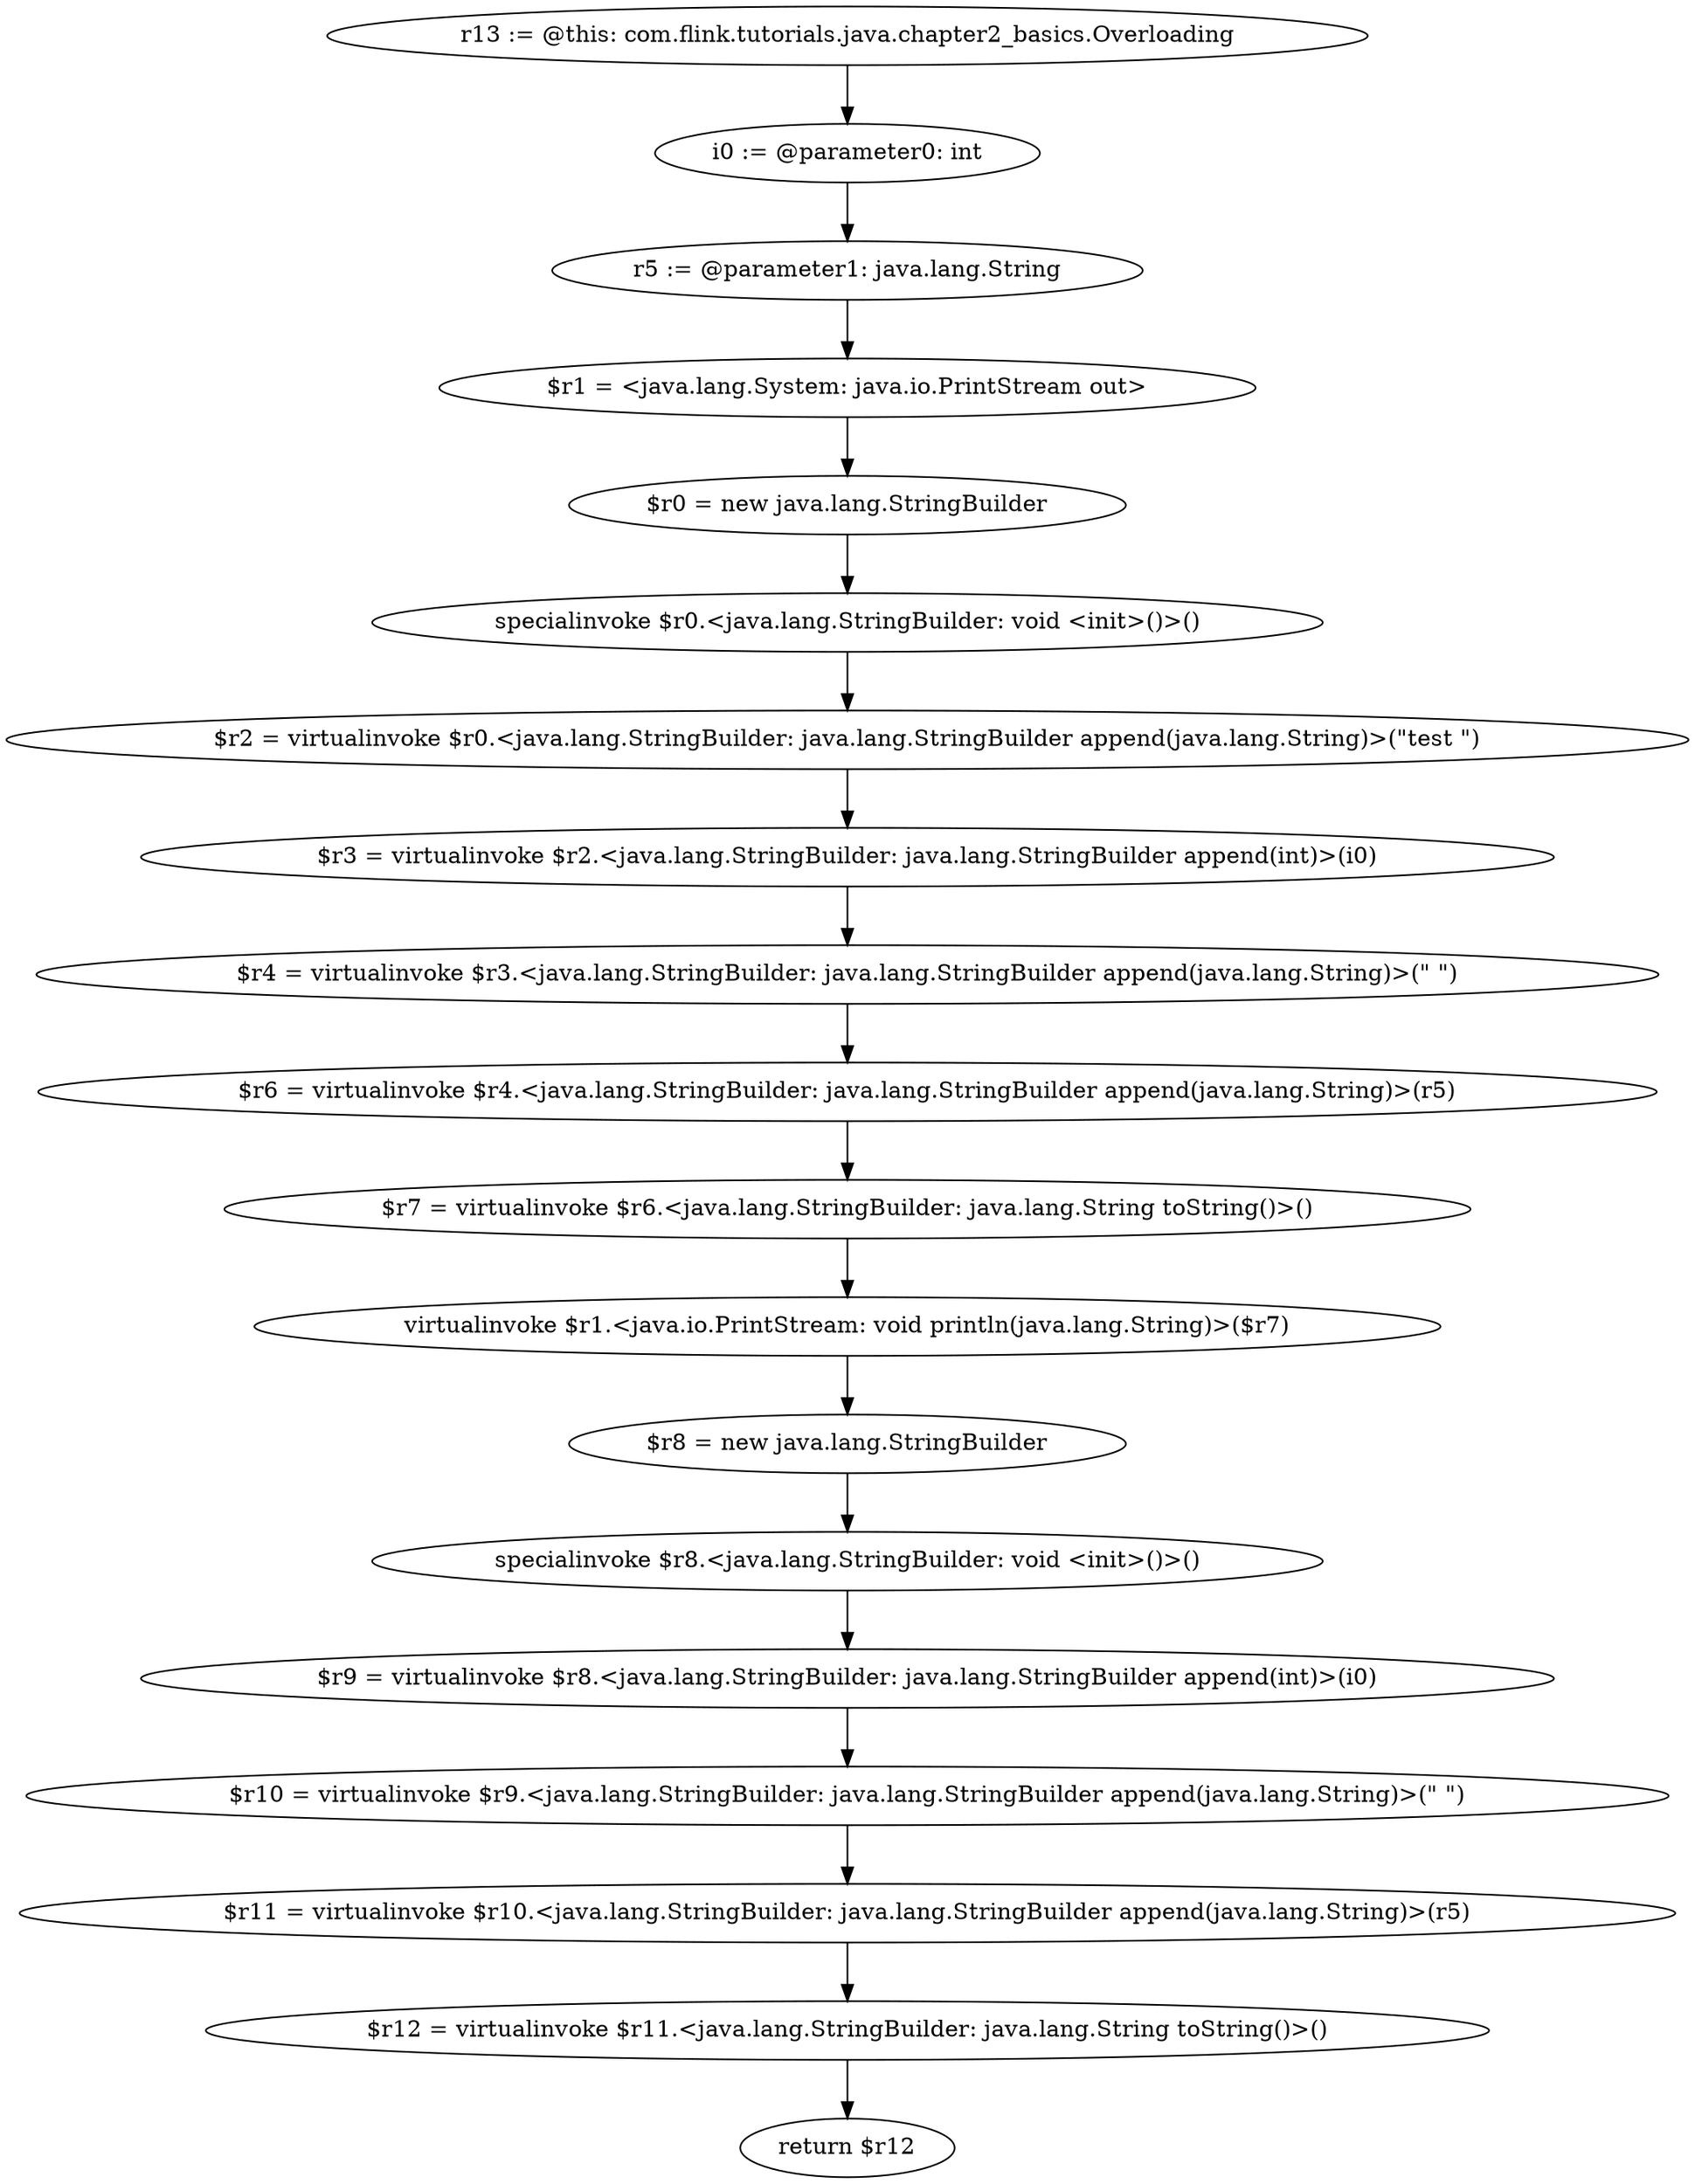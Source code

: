 digraph "unitGraph" {
    "r13 := @this: com.flink.tutorials.java.chapter2_basics.Overloading"
    "i0 := @parameter0: int"
    "r5 := @parameter1: java.lang.String"
    "$r1 = <java.lang.System: java.io.PrintStream out>"
    "$r0 = new java.lang.StringBuilder"
    "specialinvoke $r0.<java.lang.StringBuilder: void <init>()>()"
    "$r2 = virtualinvoke $r0.<java.lang.StringBuilder: java.lang.StringBuilder append(java.lang.String)>(\"test \")"
    "$r3 = virtualinvoke $r2.<java.lang.StringBuilder: java.lang.StringBuilder append(int)>(i0)"
    "$r4 = virtualinvoke $r3.<java.lang.StringBuilder: java.lang.StringBuilder append(java.lang.String)>(\" \")"
    "$r6 = virtualinvoke $r4.<java.lang.StringBuilder: java.lang.StringBuilder append(java.lang.String)>(r5)"
    "$r7 = virtualinvoke $r6.<java.lang.StringBuilder: java.lang.String toString()>()"
    "virtualinvoke $r1.<java.io.PrintStream: void println(java.lang.String)>($r7)"
    "$r8 = new java.lang.StringBuilder"
    "specialinvoke $r8.<java.lang.StringBuilder: void <init>()>()"
    "$r9 = virtualinvoke $r8.<java.lang.StringBuilder: java.lang.StringBuilder append(int)>(i0)"
    "$r10 = virtualinvoke $r9.<java.lang.StringBuilder: java.lang.StringBuilder append(java.lang.String)>(\" \")"
    "$r11 = virtualinvoke $r10.<java.lang.StringBuilder: java.lang.StringBuilder append(java.lang.String)>(r5)"
    "$r12 = virtualinvoke $r11.<java.lang.StringBuilder: java.lang.String toString()>()"
    "return $r12"
    "r13 := @this: com.flink.tutorials.java.chapter2_basics.Overloading"->"i0 := @parameter0: int";
    "i0 := @parameter0: int"->"r5 := @parameter1: java.lang.String";
    "r5 := @parameter1: java.lang.String"->"$r1 = <java.lang.System: java.io.PrintStream out>";
    "$r1 = <java.lang.System: java.io.PrintStream out>"->"$r0 = new java.lang.StringBuilder";
    "$r0 = new java.lang.StringBuilder"->"specialinvoke $r0.<java.lang.StringBuilder: void <init>()>()";
    "specialinvoke $r0.<java.lang.StringBuilder: void <init>()>()"->"$r2 = virtualinvoke $r0.<java.lang.StringBuilder: java.lang.StringBuilder append(java.lang.String)>(\"test \")";
    "$r2 = virtualinvoke $r0.<java.lang.StringBuilder: java.lang.StringBuilder append(java.lang.String)>(\"test \")"->"$r3 = virtualinvoke $r2.<java.lang.StringBuilder: java.lang.StringBuilder append(int)>(i0)";
    "$r3 = virtualinvoke $r2.<java.lang.StringBuilder: java.lang.StringBuilder append(int)>(i0)"->"$r4 = virtualinvoke $r3.<java.lang.StringBuilder: java.lang.StringBuilder append(java.lang.String)>(\" \")";
    "$r4 = virtualinvoke $r3.<java.lang.StringBuilder: java.lang.StringBuilder append(java.lang.String)>(\" \")"->"$r6 = virtualinvoke $r4.<java.lang.StringBuilder: java.lang.StringBuilder append(java.lang.String)>(r5)";
    "$r6 = virtualinvoke $r4.<java.lang.StringBuilder: java.lang.StringBuilder append(java.lang.String)>(r5)"->"$r7 = virtualinvoke $r6.<java.lang.StringBuilder: java.lang.String toString()>()";
    "$r7 = virtualinvoke $r6.<java.lang.StringBuilder: java.lang.String toString()>()"->"virtualinvoke $r1.<java.io.PrintStream: void println(java.lang.String)>($r7)";
    "virtualinvoke $r1.<java.io.PrintStream: void println(java.lang.String)>($r7)"->"$r8 = new java.lang.StringBuilder";
    "$r8 = new java.lang.StringBuilder"->"specialinvoke $r8.<java.lang.StringBuilder: void <init>()>()";
    "specialinvoke $r8.<java.lang.StringBuilder: void <init>()>()"->"$r9 = virtualinvoke $r8.<java.lang.StringBuilder: java.lang.StringBuilder append(int)>(i0)";
    "$r9 = virtualinvoke $r8.<java.lang.StringBuilder: java.lang.StringBuilder append(int)>(i0)"->"$r10 = virtualinvoke $r9.<java.lang.StringBuilder: java.lang.StringBuilder append(java.lang.String)>(\" \")";
    "$r10 = virtualinvoke $r9.<java.lang.StringBuilder: java.lang.StringBuilder append(java.lang.String)>(\" \")"->"$r11 = virtualinvoke $r10.<java.lang.StringBuilder: java.lang.StringBuilder append(java.lang.String)>(r5)";
    "$r11 = virtualinvoke $r10.<java.lang.StringBuilder: java.lang.StringBuilder append(java.lang.String)>(r5)"->"$r12 = virtualinvoke $r11.<java.lang.StringBuilder: java.lang.String toString()>()";
    "$r12 = virtualinvoke $r11.<java.lang.StringBuilder: java.lang.String toString()>()"->"return $r12";
}
